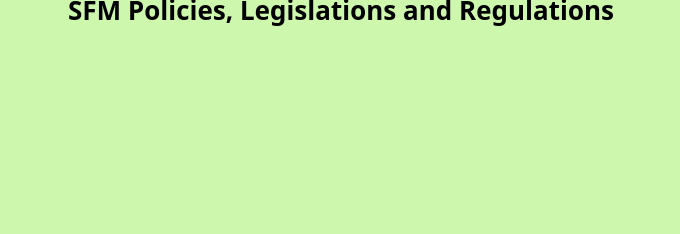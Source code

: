 {
    "$schema": "https://vega.github.io/schema/vega-lite/v5.json",
    "title": "SFM Policies, Legislations and Regulations",
    "config": {
      "background": "#cef7ae"
    },
    "width": 340,
    "height": 100,
    "data": {
      "values": [
        {"Category": "National SFM Policies", "Decision": "Yes", "Value": 164},
        {"Category": "National SFM Policies", "Decision": "No", "Value": 72},
        {"Category": "Sub-national Policies SFM", "Decision": "Yes", "Value": 93},
        {"Category": "Sub-national Policies SFM", "Decision": "No", "Value": 143},
        {"Category": "National SFM Legs & Regs", "Decision": "Yes", "Value": 171},
        {"Category": "National SFM Legs & Regs", "Decision": "No", "Value": 65},
        {"Category": "Sub-national SFM Legs & Regs", "Decision": "Yes", "Value": 87},
        {"Category": "Sub-national SFM Legs & Regs", "Decision": "No", "Value": 149}
      ]
    },
    "mark": "bar",
    "encoding": {
      "y": {"field": "Category", "type": "nominal"},
      "x": {"field": "Value", "type": "quantitative", "axis": {"title": "Count"}},
      "color": {
        "field": "Decision",
        "type": "nominal",
        "scale": {"range": ["grey", "lightgreen"]},
        "legend": {"title": "Decision"}
      },
      "tooltip": [
        {"field": "Category", "type": "nominal", "title": "Category"},
        {"field": "Decision", "type": "nominal", "title": "Decision"},
        {"field": "Value", "type": "quantitative", "title": "Value"}
      ]
    }
  }